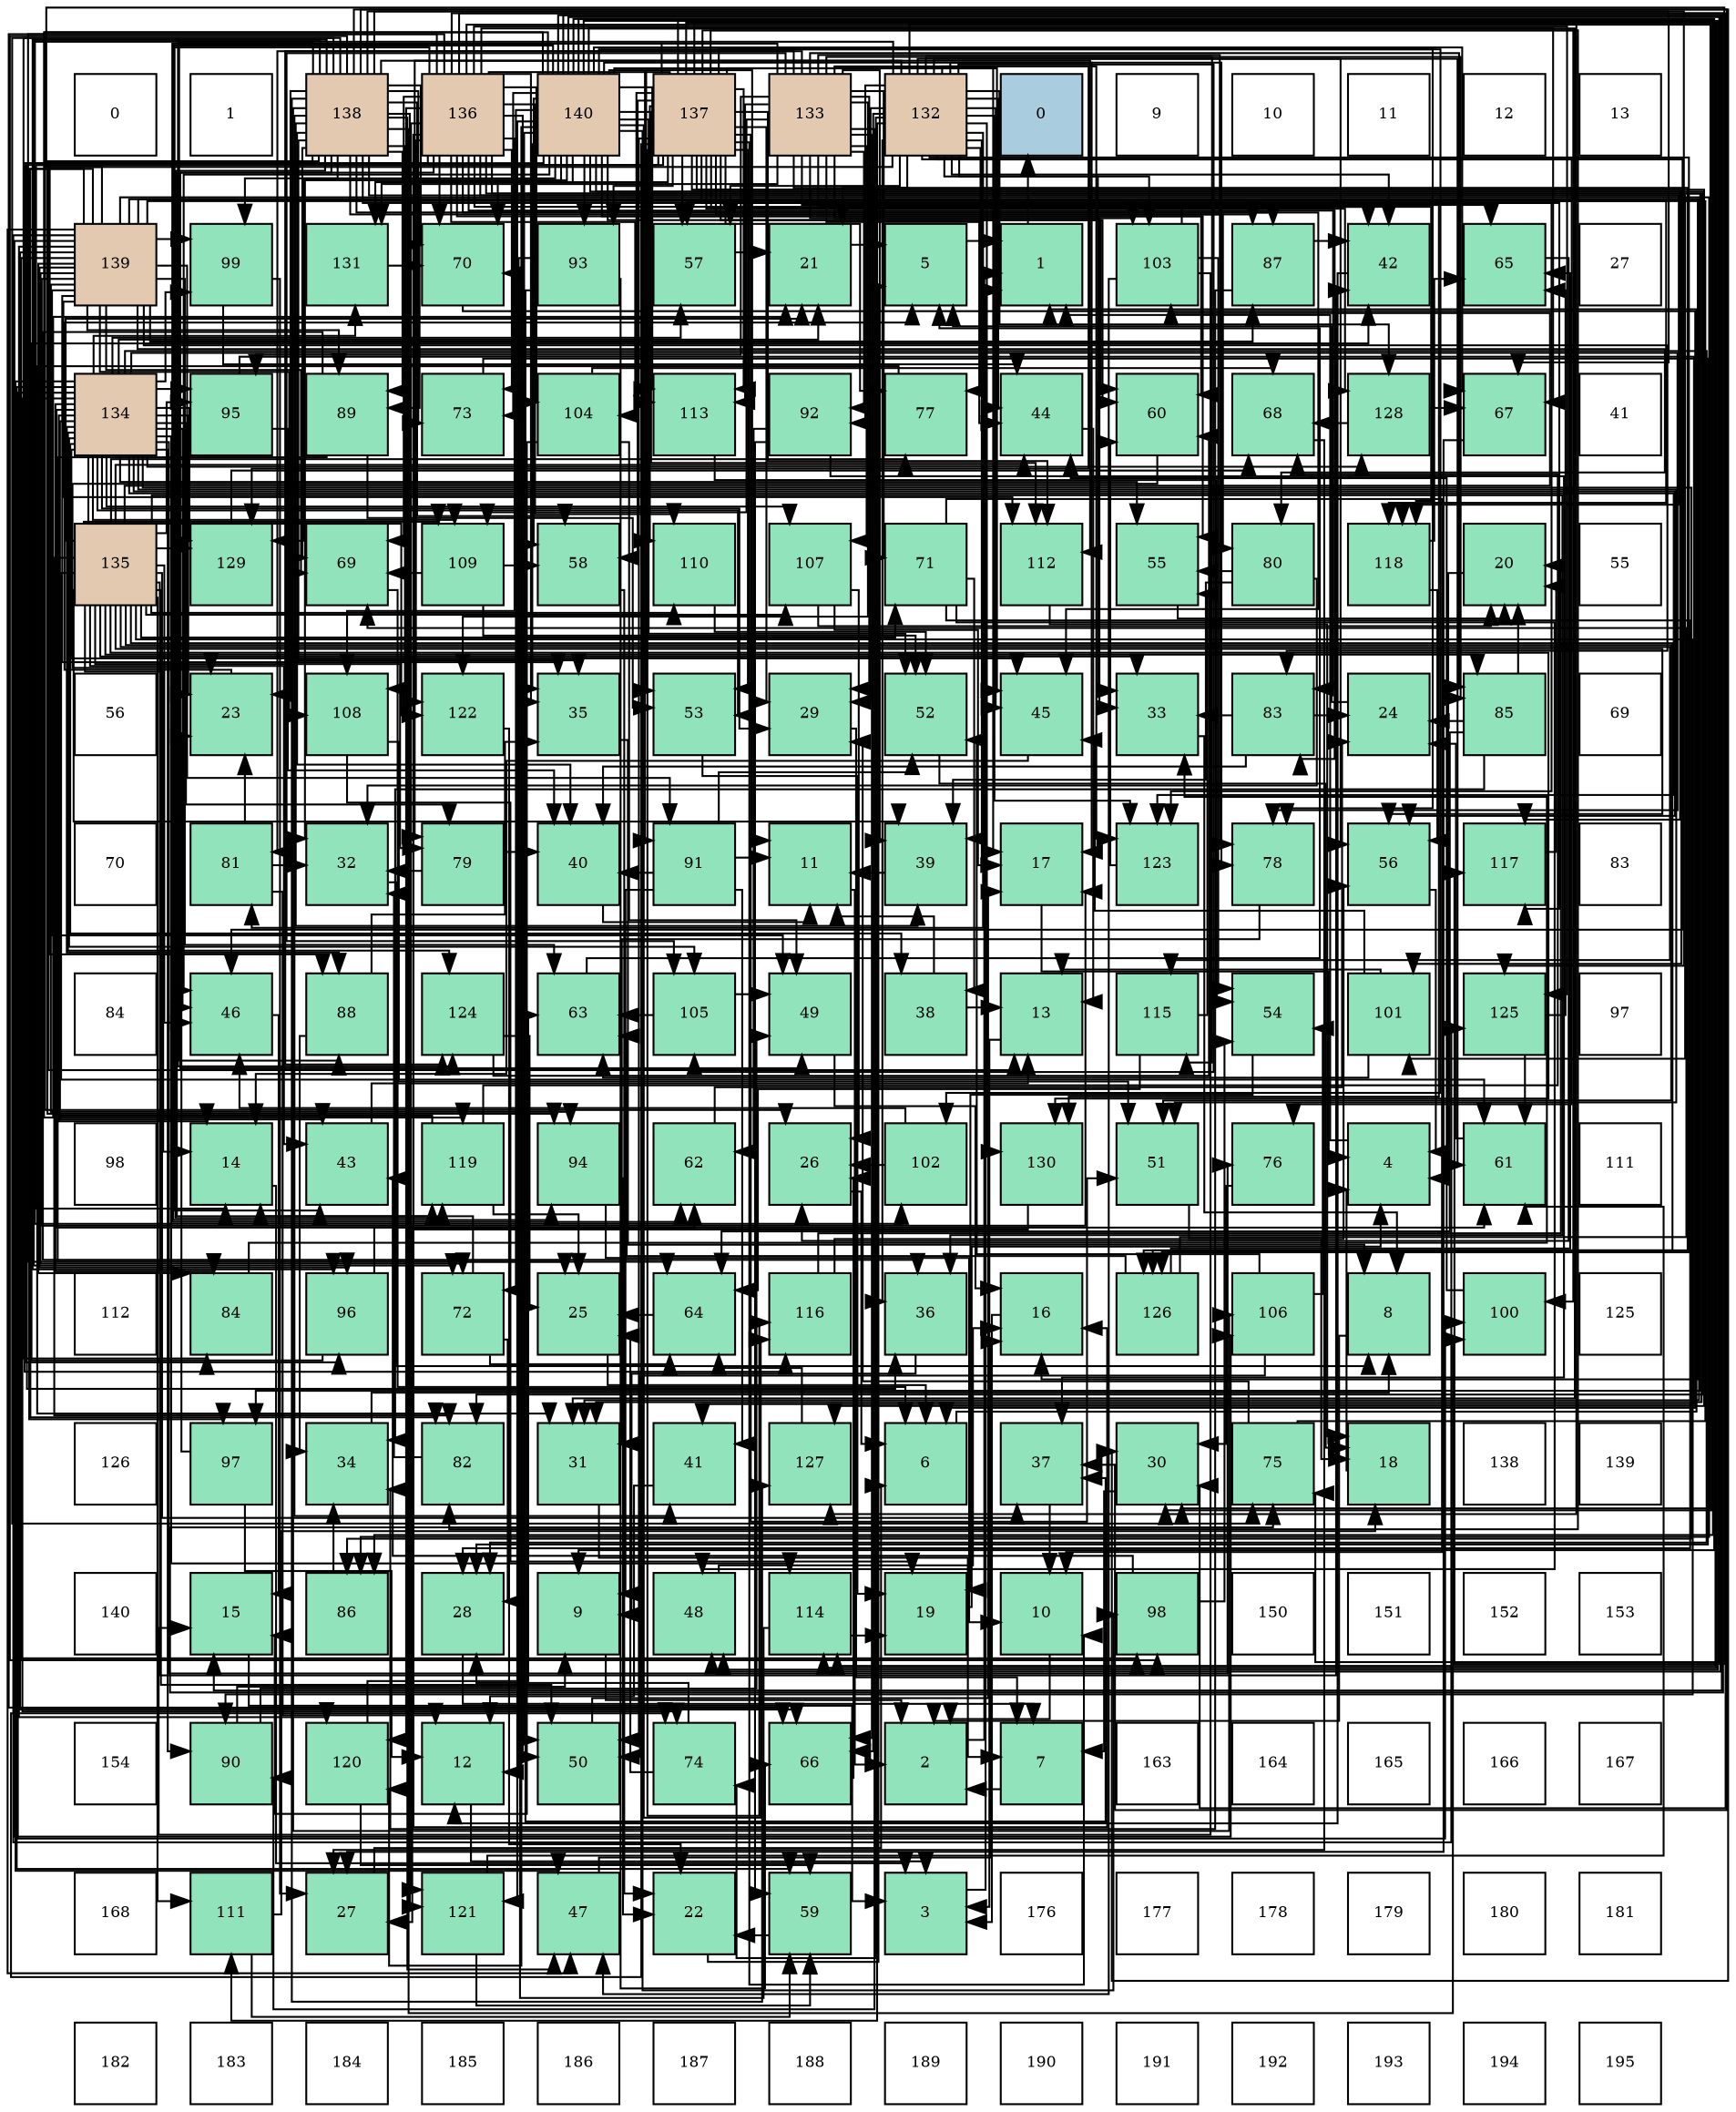 digraph layout{
 rankdir=TB;
 splines=ortho;
 node [style=filled shape=square fixedsize=true width=0.6];
0[label="0", fontsize=8, fillcolor="#ffffff"];
1[label="1", fontsize=8, fillcolor="#ffffff"];
2[label="138", fontsize=8, fillcolor="#e3c9af"];
3[label="136", fontsize=8, fillcolor="#e3c9af"];
4[label="140", fontsize=8, fillcolor="#e3c9af"];
5[label="137", fontsize=8, fillcolor="#e3c9af"];
6[label="133", fontsize=8, fillcolor="#e3c9af"];
7[label="132", fontsize=8, fillcolor="#e3c9af"];
8[label="0", fontsize=8, fillcolor="#a9ccde"];
9[label="9", fontsize=8, fillcolor="#ffffff"];
10[label="10", fontsize=8, fillcolor="#ffffff"];
11[label="11", fontsize=8, fillcolor="#ffffff"];
12[label="12", fontsize=8, fillcolor="#ffffff"];
13[label="13", fontsize=8, fillcolor="#ffffff"];
14[label="139", fontsize=8, fillcolor="#e3c9af"];
15[label="99", fontsize=8, fillcolor="#91e3bb"];
16[label="131", fontsize=8, fillcolor="#91e3bb"];
17[label="70", fontsize=8, fillcolor="#91e3bb"];
18[label="93", fontsize=8, fillcolor="#91e3bb"];
19[label="57", fontsize=8, fillcolor="#91e3bb"];
20[label="21", fontsize=8, fillcolor="#91e3bb"];
21[label="5", fontsize=8, fillcolor="#91e3bb"];
22[label="1", fontsize=8, fillcolor="#91e3bb"];
23[label="103", fontsize=8, fillcolor="#91e3bb"];
24[label="87", fontsize=8, fillcolor="#91e3bb"];
25[label="42", fontsize=8, fillcolor="#91e3bb"];
26[label="65", fontsize=8, fillcolor="#91e3bb"];
27[label="27", fontsize=8, fillcolor="#ffffff"];
28[label="134", fontsize=8, fillcolor="#e3c9af"];
29[label="95", fontsize=8, fillcolor="#91e3bb"];
30[label="89", fontsize=8, fillcolor="#91e3bb"];
31[label="73", fontsize=8, fillcolor="#91e3bb"];
32[label="104", fontsize=8, fillcolor="#91e3bb"];
33[label="113", fontsize=8, fillcolor="#91e3bb"];
34[label="92", fontsize=8, fillcolor="#91e3bb"];
35[label="77", fontsize=8, fillcolor="#91e3bb"];
36[label="44", fontsize=8, fillcolor="#91e3bb"];
37[label="60", fontsize=8, fillcolor="#91e3bb"];
38[label="68", fontsize=8, fillcolor="#91e3bb"];
39[label="128", fontsize=8, fillcolor="#91e3bb"];
40[label="67", fontsize=8, fillcolor="#91e3bb"];
41[label="41", fontsize=8, fillcolor="#ffffff"];
42[label="135", fontsize=8, fillcolor="#e3c9af"];
43[label="129", fontsize=8, fillcolor="#91e3bb"];
44[label="69", fontsize=8, fillcolor="#91e3bb"];
45[label="109", fontsize=8, fillcolor="#91e3bb"];
46[label="58", fontsize=8, fillcolor="#91e3bb"];
47[label="110", fontsize=8, fillcolor="#91e3bb"];
48[label="107", fontsize=8, fillcolor="#91e3bb"];
49[label="71", fontsize=8, fillcolor="#91e3bb"];
50[label="112", fontsize=8, fillcolor="#91e3bb"];
51[label="55", fontsize=8, fillcolor="#91e3bb"];
52[label="80", fontsize=8, fillcolor="#91e3bb"];
53[label="118", fontsize=8, fillcolor="#91e3bb"];
54[label="20", fontsize=8, fillcolor="#91e3bb"];
55[label="55", fontsize=8, fillcolor="#ffffff"];
56[label="56", fontsize=8, fillcolor="#ffffff"];
57[label="23", fontsize=8, fillcolor="#91e3bb"];
58[label="108", fontsize=8, fillcolor="#91e3bb"];
59[label="122", fontsize=8, fillcolor="#91e3bb"];
60[label="35", fontsize=8, fillcolor="#91e3bb"];
61[label="53", fontsize=8, fillcolor="#91e3bb"];
62[label="29", fontsize=8, fillcolor="#91e3bb"];
63[label="52", fontsize=8, fillcolor="#91e3bb"];
64[label="45", fontsize=8, fillcolor="#91e3bb"];
65[label="33", fontsize=8, fillcolor="#91e3bb"];
66[label="83", fontsize=8, fillcolor="#91e3bb"];
67[label="24", fontsize=8, fillcolor="#91e3bb"];
68[label="85", fontsize=8, fillcolor="#91e3bb"];
69[label="69", fontsize=8, fillcolor="#ffffff"];
70[label="70", fontsize=8, fillcolor="#ffffff"];
71[label="81", fontsize=8, fillcolor="#91e3bb"];
72[label="32", fontsize=8, fillcolor="#91e3bb"];
73[label="79", fontsize=8, fillcolor="#91e3bb"];
74[label="40", fontsize=8, fillcolor="#91e3bb"];
75[label="91", fontsize=8, fillcolor="#91e3bb"];
76[label="11", fontsize=8, fillcolor="#91e3bb"];
77[label="39", fontsize=8, fillcolor="#91e3bb"];
78[label="17", fontsize=8, fillcolor="#91e3bb"];
79[label="123", fontsize=8, fillcolor="#91e3bb"];
80[label="78", fontsize=8, fillcolor="#91e3bb"];
81[label="56", fontsize=8, fillcolor="#91e3bb"];
82[label="117", fontsize=8, fillcolor="#91e3bb"];
83[label="83", fontsize=8, fillcolor="#ffffff"];
84[label="84", fontsize=8, fillcolor="#ffffff"];
85[label="46", fontsize=8, fillcolor="#91e3bb"];
86[label="88", fontsize=8, fillcolor="#91e3bb"];
87[label="124", fontsize=8, fillcolor="#91e3bb"];
88[label="63", fontsize=8, fillcolor="#91e3bb"];
89[label="105", fontsize=8, fillcolor="#91e3bb"];
90[label="49", fontsize=8, fillcolor="#91e3bb"];
91[label="38", fontsize=8, fillcolor="#91e3bb"];
92[label="13", fontsize=8, fillcolor="#91e3bb"];
93[label="115", fontsize=8, fillcolor="#91e3bb"];
94[label="54", fontsize=8, fillcolor="#91e3bb"];
95[label="101", fontsize=8, fillcolor="#91e3bb"];
96[label="125", fontsize=8, fillcolor="#91e3bb"];
97[label="97", fontsize=8, fillcolor="#ffffff"];
98[label="98", fontsize=8, fillcolor="#ffffff"];
99[label="14", fontsize=8, fillcolor="#91e3bb"];
100[label="43", fontsize=8, fillcolor="#91e3bb"];
101[label="119", fontsize=8, fillcolor="#91e3bb"];
102[label="94", fontsize=8, fillcolor="#91e3bb"];
103[label="62", fontsize=8, fillcolor="#91e3bb"];
104[label="26", fontsize=8, fillcolor="#91e3bb"];
105[label="102", fontsize=8, fillcolor="#91e3bb"];
106[label="130", fontsize=8, fillcolor="#91e3bb"];
107[label="51", fontsize=8, fillcolor="#91e3bb"];
108[label="76", fontsize=8, fillcolor="#91e3bb"];
109[label="4", fontsize=8, fillcolor="#91e3bb"];
110[label="61", fontsize=8, fillcolor="#91e3bb"];
111[label="111", fontsize=8, fillcolor="#ffffff"];
112[label="112", fontsize=8, fillcolor="#ffffff"];
113[label="84", fontsize=8, fillcolor="#91e3bb"];
114[label="96", fontsize=8, fillcolor="#91e3bb"];
115[label="72", fontsize=8, fillcolor="#91e3bb"];
116[label="25", fontsize=8, fillcolor="#91e3bb"];
117[label="64", fontsize=8, fillcolor="#91e3bb"];
118[label="116", fontsize=8, fillcolor="#91e3bb"];
119[label="36", fontsize=8, fillcolor="#91e3bb"];
120[label="16", fontsize=8, fillcolor="#91e3bb"];
121[label="126", fontsize=8, fillcolor="#91e3bb"];
122[label="106", fontsize=8, fillcolor="#91e3bb"];
123[label="8", fontsize=8, fillcolor="#91e3bb"];
124[label="100", fontsize=8, fillcolor="#91e3bb"];
125[label="125", fontsize=8, fillcolor="#ffffff"];
126[label="126", fontsize=8, fillcolor="#ffffff"];
127[label="97", fontsize=8, fillcolor="#91e3bb"];
128[label="34", fontsize=8, fillcolor="#91e3bb"];
129[label="82", fontsize=8, fillcolor="#91e3bb"];
130[label="31", fontsize=8, fillcolor="#91e3bb"];
131[label="41", fontsize=8, fillcolor="#91e3bb"];
132[label="127", fontsize=8, fillcolor="#91e3bb"];
133[label="6", fontsize=8, fillcolor="#91e3bb"];
134[label="37", fontsize=8, fillcolor="#91e3bb"];
135[label="30", fontsize=8, fillcolor="#91e3bb"];
136[label="75", fontsize=8, fillcolor="#91e3bb"];
137[label="18", fontsize=8, fillcolor="#91e3bb"];
138[label="138", fontsize=8, fillcolor="#ffffff"];
139[label="139", fontsize=8, fillcolor="#ffffff"];
140[label="140", fontsize=8, fillcolor="#ffffff"];
141[label="15", fontsize=8, fillcolor="#91e3bb"];
142[label="86", fontsize=8, fillcolor="#91e3bb"];
143[label="28", fontsize=8, fillcolor="#91e3bb"];
144[label="9", fontsize=8, fillcolor="#91e3bb"];
145[label="48", fontsize=8, fillcolor="#91e3bb"];
146[label="114", fontsize=8, fillcolor="#91e3bb"];
147[label="19", fontsize=8, fillcolor="#91e3bb"];
148[label="10", fontsize=8, fillcolor="#91e3bb"];
149[label="98", fontsize=8, fillcolor="#91e3bb"];
150[label="150", fontsize=8, fillcolor="#ffffff"];
151[label="151", fontsize=8, fillcolor="#ffffff"];
152[label="152", fontsize=8, fillcolor="#ffffff"];
153[label="153", fontsize=8, fillcolor="#ffffff"];
154[label="154", fontsize=8, fillcolor="#ffffff"];
155[label="90", fontsize=8, fillcolor="#91e3bb"];
156[label="120", fontsize=8, fillcolor="#91e3bb"];
157[label="12", fontsize=8, fillcolor="#91e3bb"];
158[label="50", fontsize=8, fillcolor="#91e3bb"];
159[label="74", fontsize=8, fillcolor="#91e3bb"];
160[label="66", fontsize=8, fillcolor="#91e3bb"];
161[label="2", fontsize=8, fillcolor="#91e3bb"];
162[label="7", fontsize=8, fillcolor="#91e3bb"];
163[label="163", fontsize=8, fillcolor="#ffffff"];
164[label="164", fontsize=8, fillcolor="#ffffff"];
165[label="165", fontsize=8, fillcolor="#ffffff"];
166[label="166", fontsize=8, fillcolor="#ffffff"];
167[label="167", fontsize=8, fillcolor="#ffffff"];
168[label="168", fontsize=8, fillcolor="#ffffff"];
169[label="111", fontsize=8, fillcolor="#91e3bb"];
170[label="27", fontsize=8, fillcolor="#91e3bb"];
171[label="121", fontsize=8, fillcolor="#91e3bb"];
172[label="47", fontsize=8, fillcolor="#91e3bb"];
173[label="22", fontsize=8, fillcolor="#91e3bb"];
174[label="59", fontsize=8, fillcolor="#91e3bb"];
175[label="3", fontsize=8, fillcolor="#91e3bb"];
176[label="176", fontsize=8, fillcolor="#ffffff"];
177[label="177", fontsize=8, fillcolor="#ffffff"];
178[label="178", fontsize=8, fillcolor="#ffffff"];
179[label="179", fontsize=8, fillcolor="#ffffff"];
180[label="180", fontsize=8, fillcolor="#ffffff"];
181[label="181", fontsize=8, fillcolor="#ffffff"];
182[label="182", fontsize=8, fillcolor="#ffffff"];
183[label="183", fontsize=8, fillcolor="#ffffff"];
184[label="184", fontsize=8, fillcolor="#ffffff"];
185[label="185", fontsize=8, fillcolor="#ffffff"];
186[label="186", fontsize=8, fillcolor="#ffffff"];
187[label="187", fontsize=8, fillcolor="#ffffff"];
188[label="188", fontsize=8, fillcolor="#ffffff"];
189[label="189", fontsize=8, fillcolor="#ffffff"];
190[label="190", fontsize=8, fillcolor="#ffffff"];
191[label="191", fontsize=8, fillcolor="#ffffff"];
192[label="192", fontsize=8, fillcolor="#ffffff"];
193[label="193", fontsize=8, fillcolor="#ffffff"];
194[label="194", fontsize=8, fillcolor="#ffffff"];
195[label="195", fontsize=8, fillcolor="#ffffff"];
edge [constraint=false, style=vis];22 -> 8;
161 -> 22;
175 -> 22;
109 -> 22;
21 -> 22;
133 -> 22;
162 -> 161;
123 -> 161;
144 -> 161;
148 -> 161;
76 -> 161;
157 -> 175;
92 -> 175;
99 -> 175;
141 -> 175;
120 -> 175;
78 -> 109;
137 -> 109;
147 -> 109;
54 -> 109;
20 -> 21;
173 -> 21;
57 -> 21;
67 -> 21;
116 -> 133;
104 -> 133;
170 -> 133;
143 -> 162;
62 -> 162;
135 -> 162;
130 -> 162;
72 -> 123;
65 -> 123;
128 -> 123;
60 -> 123;
119 -> 144;
134 -> 148;
91 -> 76;
91 -> 92;
77 -> 76;
74 -> 76;
131 -> 157;
25 -> 157;
100 -> 92;
36 -> 92;
64 -> 99;
85 -> 141;
172 -> 120;
145 -> 120;
90 -> 120;
158 -> 78;
107 -> 137;
63 -> 137;
61 -> 147;
94 -> 147;
51 -> 54;
81 -> 109;
19 -> 20;
46 -> 173;
174 -> 173;
37 -> 57;
110 -> 67;
103 -> 67;
88 -> 21;
117 -> 116;
26 -> 104;
160 -> 104;
40 -> 170;
38 -> 170;
44 -> 133;
17 -> 133;
49 -> 148;
49 -> 143;
49 -> 91;
49 -> 145;
115 -> 99;
115 -> 143;
115 -> 117;
31 -> 143;
159 -> 116;
159 -> 143;
136 -> 62;
136 -> 19;
108 -> 135;
35 -> 130;
80 -> 130;
73 -> 72;
73 -> 74;
52 -> 72;
52 -> 77;
52 -> 51;
71 -> 157;
71 -> 57;
71 -> 72;
129 -> 72;
66 -> 67;
66 -> 65;
66 -> 74;
113 -> 65;
68 -> 54;
68 -> 67;
68 -> 128;
68 -> 117;
142 -> 128;
24 -> 128;
24 -> 25;
86 -> 128;
86 -> 60;
30 -> 116;
30 -> 119;
30 -> 61;
155 -> 144;
155 -> 90;
75 -> 144;
75 -> 76;
75 -> 74;
75 -> 131;
75 -> 63;
34 -> 134;
34 -> 174;
34 -> 103;
18 -> 157;
18 -> 134;
18 -> 160;
102 -> 148;
102 -> 173;
29 -> 74;
29 -> 131;
114 -> 25;
114 -> 103;
127 -> 157;
127 -> 57;
149 -> 100;
149 -> 94;
15 -> 170;
15 -> 36;
124 -> 36;
95 -> 92;
95 -> 64;
95 -> 88;
105 -> 104;
105 -> 85;
23 -> 141;
23 -> 172;
23 -> 94;
23 -> 26;
32 -> 141;
32 -> 90;
32 -> 38;
89 -> 90;
89 -> 88;
122 -> 158;
122 -> 63;
122 -> 94;
48 -> 78;
48 -> 54;
48 -> 104;
58 -> 147;
58 -> 107;
45 -> 63;
45 -> 46;
45 -> 44;
47 -> 63;
169 -> 137;
169 -> 174;
50 -> 137;
33 -> 94;
146 -> 147;
146 -> 17;
93 -> 51;
93 -> 117;
118 -> 54;
118 -> 81;
82 -> 54;
53 -> 81;
53 -> 26;
101 -> 20;
101 -> 116;
101 -> 38;
156 -> 174;
156 -> 88;
171 -> 174;
171 -> 110;
59 -> 173;
79 -> 37;
87 -> 116;
87 -> 37;
96 -> 110;
96 -> 26;
121 -> 88;
121 -> 26;
121 -> 44;
132 -> 117;
39 -> 40;
39 -> 38;
43 -> 38;
106 -> 170;
16 -> 17;
7 -> 20;
7 -> 62;
7 -> 65;
7 -> 119;
7 -> 77;
7 -> 25;
7 -> 36;
7 -> 64;
7 -> 85;
7 -> 81;
7 -> 19;
7 -> 110;
7 -> 160;
7 -> 159;
7 -> 108;
7 -> 35;
7 -> 80;
7 -> 73;
7 -> 71;
7 -> 68;
7 -> 86;
7 -> 34;
7 -> 23;
7 -> 89;
7 -> 169;
7 -> 146;
7 -> 79;
7 -> 87;
7 -> 121;
7 -> 39;
7 -> 43;
7 -> 106;
6 -> 62;
6 -> 65;
6 -> 77;
6 -> 25;
6 -> 36;
6 -> 160;
6 -> 49;
6 -> 80;
6 -> 71;
6 -> 68;
6 -> 86;
6 -> 155;
6 -> 34;
6 -> 29;
6 -> 23;
6 -> 89;
6 -> 48;
6 -> 45;
6 -> 33;
6 -> 93;
6 -> 59;
6 -> 79;
6 -> 87;
6 -> 121;
6 -> 106;
6 -> 16;
28 -> 99;
28 -> 20;
28 -> 57;
28 -> 143;
28 -> 62;
28 -> 91;
28 -> 100;
28 -> 64;
28 -> 85;
28 -> 172;
28 -> 107;
28 -> 61;
28 -> 51;
28 -> 81;
28 -> 19;
28 -> 174;
28 -> 110;
28 -> 159;
28 -> 108;
28 -> 80;
28 -> 73;
28 -> 113;
28 -> 142;
28 -> 86;
28 -> 155;
28 -> 29;
28 -> 15;
28 -> 124;
28 -> 89;
28 -> 48;
28 -> 45;
28 -> 146;
28 -> 59;
28 -> 79;
28 -> 87;
28 -> 39;
28 -> 43;
28 -> 16;
42 -> 99;
42 -> 20;
42 -> 65;
42 -> 119;
42 -> 134;
42 -> 77;
42 -> 25;
42 -> 100;
42 -> 36;
42 -> 85;
42 -> 158;
42 -> 107;
42 -> 81;
42 -> 110;
42 -> 49;
42 -> 35;
42 -> 73;
42 -> 129;
42 -> 68;
42 -> 155;
42 -> 29;
42 -> 23;
42 -> 48;
42 -> 45;
42 -> 47;
42 -> 169;
42 -> 93;
42 -> 121;
42 -> 43;
42 -> 106;
3 -> 120;
3 -> 135;
3 -> 130;
3 -> 60;
3 -> 100;
3 -> 158;
3 -> 61;
3 -> 37;
3 -> 117;
3 -> 160;
3 -> 40;
3 -> 44;
3 -> 17;
3 -> 31;
3 -> 136;
3 -> 66;
3 -> 24;
3 -> 127;
3 -> 95;
3 -> 32;
3 -> 58;
3 -> 47;
3 -> 33;
3 -> 118;
3 -> 53;
3 -> 101;
3 -> 156;
3 -> 171;
3 -> 59;
3 -> 96;
3 -> 132;
5 -> 148;
5 -> 99;
5 -> 78;
5 -> 62;
5 -> 135;
5 -> 119;
5 -> 145;
5 -> 158;
5 -> 107;
5 -> 61;
5 -> 19;
5 -> 46;
5 -> 37;
5 -> 103;
5 -> 159;
5 -> 35;
5 -> 52;
5 -> 129;
5 -> 66;
5 -> 75;
5 -> 18;
5 -> 124;
5 -> 95;
5 -> 105;
5 -> 32;
5 -> 47;
5 -> 50;
5 -> 33;
5 -> 146;
5 -> 118;
5 -> 82;
5 -> 132;
5 -> 39;
5 -> 16;
2 -> 92;
2 -> 57;
2 -> 135;
2 -> 60;
2 -> 134;
2 -> 77;
2 -> 74;
2 -> 131;
2 -> 64;
2 -> 172;
2 -> 90;
2 -> 46;
2 -> 40;
2 -> 44;
2 -> 17;
2 -> 115;
2 -> 31;
2 -> 136;
2 -> 113;
2 -> 24;
2 -> 30;
2 -> 102;
2 -> 114;
2 -> 149;
2 -> 15;
2 -> 124;
2 -> 105;
2 -> 122;
2 -> 58;
2 -> 50;
2 -> 53;
2 -> 101;
2 -> 171;
2 -> 79;
2 -> 96;
2 -> 132;
14 -> 120;
14 -> 78;
14 -> 130;
14 -> 60;
14 -> 172;
14 -> 90;
14 -> 88;
14 -> 160;
14 -> 44;
14 -> 115;
14 -> 52;
14 -> 129;
14 -> 66;
14 -> 113;
14 -> 142;
14 -> 24;
14 -> 30;
14 -> 75;
14 -> 102;
14 -> 114;
14 -> 127;
14 -> 149;
14 -> 15;
14 -> 122;
14 -> 58;
14 -> 50;
14 -> 82;
14 -> 53;
14 -> 156;
14 -> 96;
4 -> 144;
4 -> 76;
4 -> 141;
4 -> 78;
4 -> 104;
4 -> 135;
4 -> 130;
4 -> 72;
4 -> 60;
4 -> 64;
4 -> 85;
4 -> 145;
4 -> 158;
4 -> 63;
4 -> 51;
4 -> 46;
4 -> 37;
4 -> 40;
4 -> 17;
4 -> 115;
4 -> 31;
4 -> 136;
4 -> 80;
4 -> 129;
4 -> 142;
4 -> 30;
4 -> 18;
4 -> 102;
4 -> 114;
4 -> 149;
4 -> 50;
4 -> 33;
4 -> 118;
4 -> 82;
4 -> 101;
4 -> 156;
4 -> 171;
4 -> 43;
edge [constraint=true, style=invis];
0 -> 14 -> 28 -> 42 -> 56 -> 70 -> 84 -> 98 -> 112 -> 126 -> 140 -> 154 -> 168 -> 182;
1 -> 15 -> 29 -> 43 -> 57 -> 71 -> 85 -> 99 -> 113 -> 127 -> 141 -> 155 -> 169 -> 183;
2 -> 16 -> 30 -> 44 -> 58 -> 72 -> 86 -> 100 -> 114 -> 128 -> 142 -> 156 -> 170 -> 184;
3 -> 17 -> 31 -> 45 -> 59 -> 73 -> 87 -> 101 -> 115 -> 129 -> 143 -> 157 -> 171 -> 185;
4 -> 18 -> 32 -> 46 -> 60 -> 74 -> 88 -> 102 -> 116 -> 130 -> 144 -> 158 -> 172 -> 186;
5 -> 19 -> 33 -> 47 -> 61 -> 75 -> 89 -> 103 -> 117 -> 131 -> 145 -> 159 -> 173 -> 187;
6 -> 20 -> 34 -> 48 -> 62 -> 76 -> 90 -> 104 -> 118 -> 132 -> 146 -> 160 -> 174 -> 188;
7 -> 21 -> 35 -> 49 -> 63 -> 77 -> 91 -> 105 -> 119 -> 133 -> 147 -> 161 -> 175 -> 189;
8 -> 22 -> 36 -> 50 -> 64 -> 78 -> 92 -> 106 -> 120 -> 134 -> 148 -> 162 -> 176 -> 190;
9 -> 23 -> 37 -> 51 -> 65 -> 79 -> 93 -> 107 -> 121 -> 135 -> 149 -> 163 -> 177 -> 191;
10 -> 24 -> 38 -> 52 -> 66 -> 80 -> 94 -> 108 -> 122 -> 136 -> 150 -> 164 -> 178 -> 192;
11 -> 25 -> 39 -> 53 -> 67 -> 81 -> 95 -> 109 -> 123 -> 137 -> 151 -> 165 -> 179 -> 193;
12 -> 26 -> 40 -> 54 -> 68 -> 82 -> 96 -> 110 -> 124 -> 138 -> 152 -> 166 -> 180 -> 194;
13 -> 27 -> 41 -> 55 -> 69 -> 83 -> 97 -> 111 -> 125 -> 139 -> 153 -> 167 -> 181 -> 195;
rank = same {0 -> 1 -> 2 -> 3 -> 4 -> 5 -> 6 -> 7 -> 8 -> 9 -> 10 -> 11 -> 12 -> 13};
rank = same {14 -> 15 -> 16 -> 17 -> 18 -> 19 -> 20 -> 21 -> 22 -> 23 -> 24 -> 25 -> 26 -> 27};
rank = same {28 -> 29 -> 30 -> 31 -> 32 -> 33 -> 34 -> 35 -> 36 -> 37 -> 38 -> 39 -> 40 -> 41};
rank = same {42 -> 43 -> 44 -> 45 -> 46 -> 47 -> 48 -> 49 -> 50 -> 51 -> 52 -> 53 -> 54 -> 55};
rank = same {56 -> 57 -> 58 -> 59 -> 60 -> 61 -> 62 -> 63 -> 64 -> 65 -> 66 -> 67 -> 68 -> 69};
rank = same {70 -> 71 -> 72 -> 73 -> 74 -> 75 -> 76 -> 77 -> 78 -> 79 -> 80 -> 81 -> 82 -> 83};
rank = same {84 -> 85 -> 86 -> 87 -> 88 -> 89 -> 90 -> 91 -> 92 -> 93 -> 94 -> 95 -> 96 -> 97};
rank = same {98 -> 99 -> 100 -> 101 -> 102 -> 103 -> 104 -> 105 -> 106 -> 107 -> 108 -> 109 -> 110 -> 111};
rank = same {112 -> 113 -> 114 -> 115 -> 116 -> 117 -> 118 -> 119 -> 120 -> 121 -> 122 -> 123 -> 124 -> 125};
rank = same {126 -> 127 -> 128 -> 129 -> 130 -> 131 -> 132 -> 133 -> 134 -> 135 -> 136 -> 137 -> 138 -> 139};
rank = same {140 -> 141 -> 142 -> 143 -> 144 -> 145 -> 146 -> 147 -> 148 -> 149 -> 150 -> 151 -> 152 -> 153};
rank = same {154 -> 155 -> 156 -> 157 -> 158 -> 159 -> 160 -> 161 -> 162 -> 163 -> 164 -> 165 -> 166 -> 167};
rank = same {168 -> 169 -> 170 -> 171 -> 172 -> 173 -> 174 -> 175 -> 176 -> 177 -> 178 -> 179 -> 180 -> 181};
rank = same {182 -> 183 -> 184 -> 185 -> 186 -> 187 -> 188 -> 189 -> 190 -> 191 -> 192 -> 193 -> 194 -> 195};
}